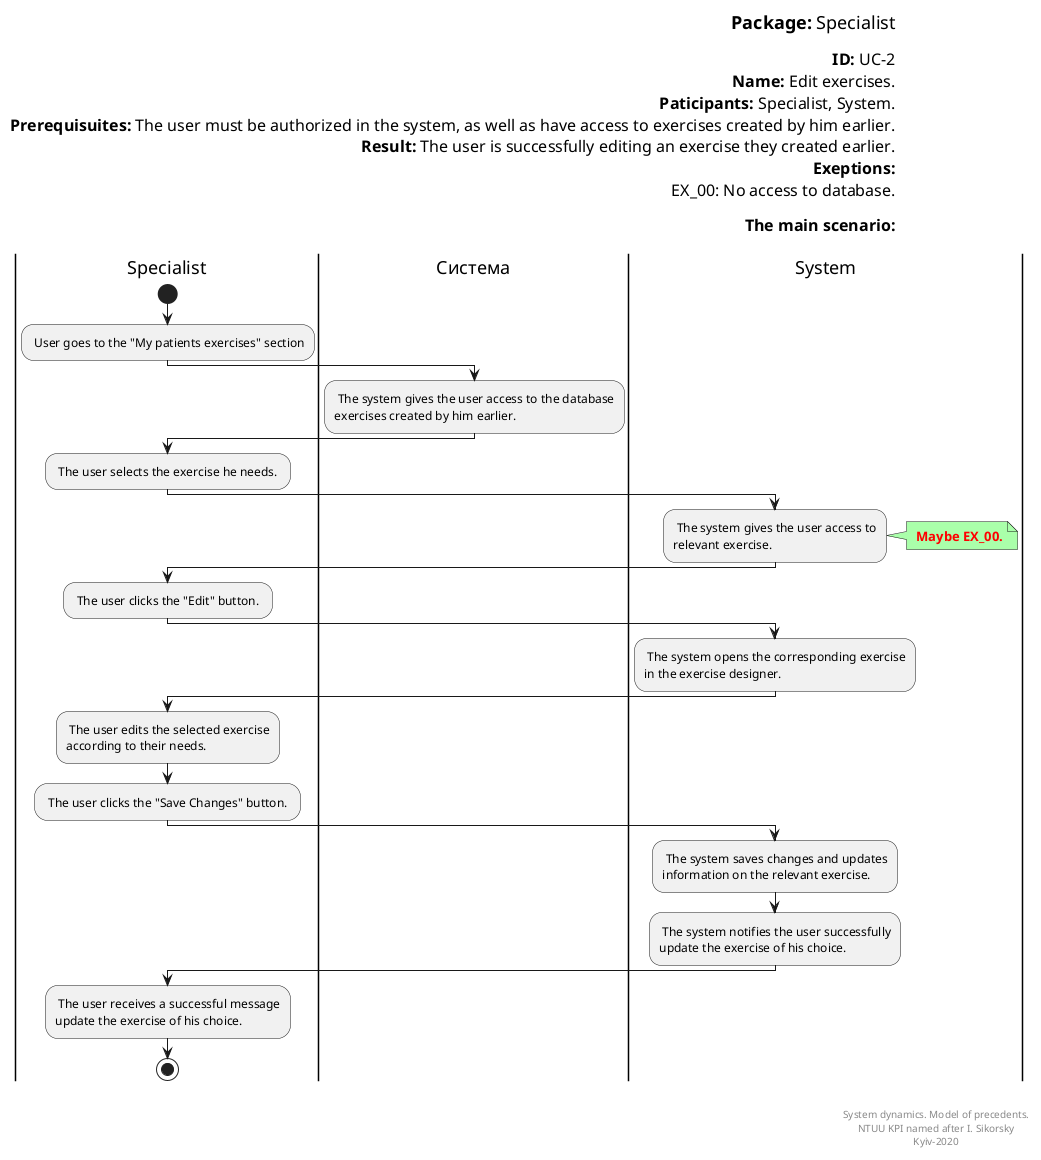 @startuml interviewerPollEditing
left header
<font color=000 size=18><b>Package:</b> Specialist

<font color=000 size=16><b>ID:</b> UC-2
<font color=000 size=16><b>Name:</b> Edit exercises.
<font color=000 size=16><b>Paticipants:</b> Specialist, System.
<font color=000 size=16><b>Prerequisuites:</b> The user must be authorized in the system, as well as have access to exercises created by him earlier.
<font color=000 size=16><b>Result:</b> The user is successfully editing an exercise they created earlier.
<font color=000 size=16><b>Exeptions:</b>
<font color=000 size=16> EX_00: No access to database.

<font color=000 size=16><b>The main scenario:</b>

end header

|Specialist|
start
: User goes to the "My patients exercises" section;
|Система|
: The system gives the user access to the database
exercises created by him earlier.;

|Specialist|

: The user selects the exercise he needs. ;

|System|

: The system gives the user access to
relevant exercise.;

note right #aaffaa
<font color=red><b> Maybe EX_00.
end note

|Specialist|

: The user clicks the "Edit" button. ;

|System|

: The system opens the corresponding exercise
in the exercise designer. ;

|Specialist|

: The user edits the selected exercise
according to their needs. ;

: The user clicks the "Save Changes" button. ;

|System|

: The system saves changes and updates
information on the relevant exercise. ;

: The system notifies the user successfully
update the exercise of his choice. ;

|Specialist|

: The user receives a successful message
update the exercise of his choice. ;


stop;

right footer


System dynamics. Model of precedents.
NTUU KPI named after I. Sikorsky
Kyiv-2020
end footer

@enduml
